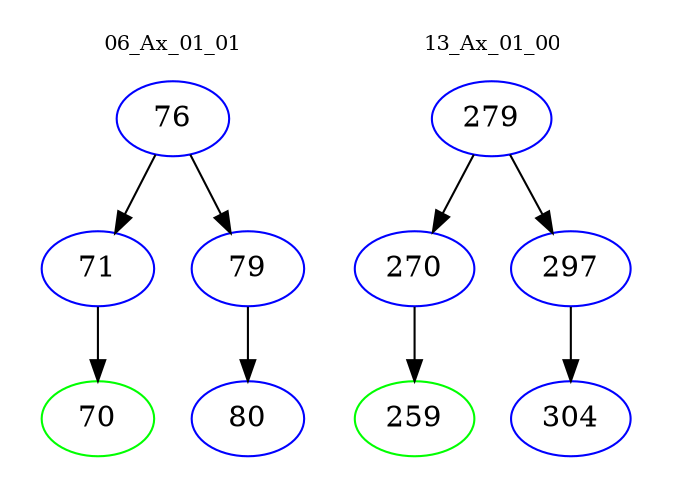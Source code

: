 digraph{
subgraph cluster_0 {
color = white
label = "06_Ax_01_01";
fontsize=10;
T0_76 [label="76", color="blue"]
T0_76 -> T0_71 [color="black"]
T0_71 [label="71", color="blue"]
T0_71 -> T0_70 [color="black"]
T0_70 [label="70", color="green"]
T0_76 -> T0_79 [color="black"]
T0_79 [label="79", color="blue"]
T0_79 -> T0_80 [color="black"]
T0_80 [label="80", color="blue"]
}
subgraph cluster_1 {
color = white
label = "13_Ax_01_00";
fontsize=10;
T1_279 [label="279", color="blue"]
T1_279 -> T1_270 [color="black"]
T1_270 [label="270", color="blue"]
T1_270 -> T1_259 [color="black"]
T1_259 [label="259", color="green"]
T1_279 -> T1_297 [color="black"]
T1_297 [label="297", color="blue"]
T1_297 -> T1_304 [color="black"]
T1_304 [label="304", color="blue"]
}
}
